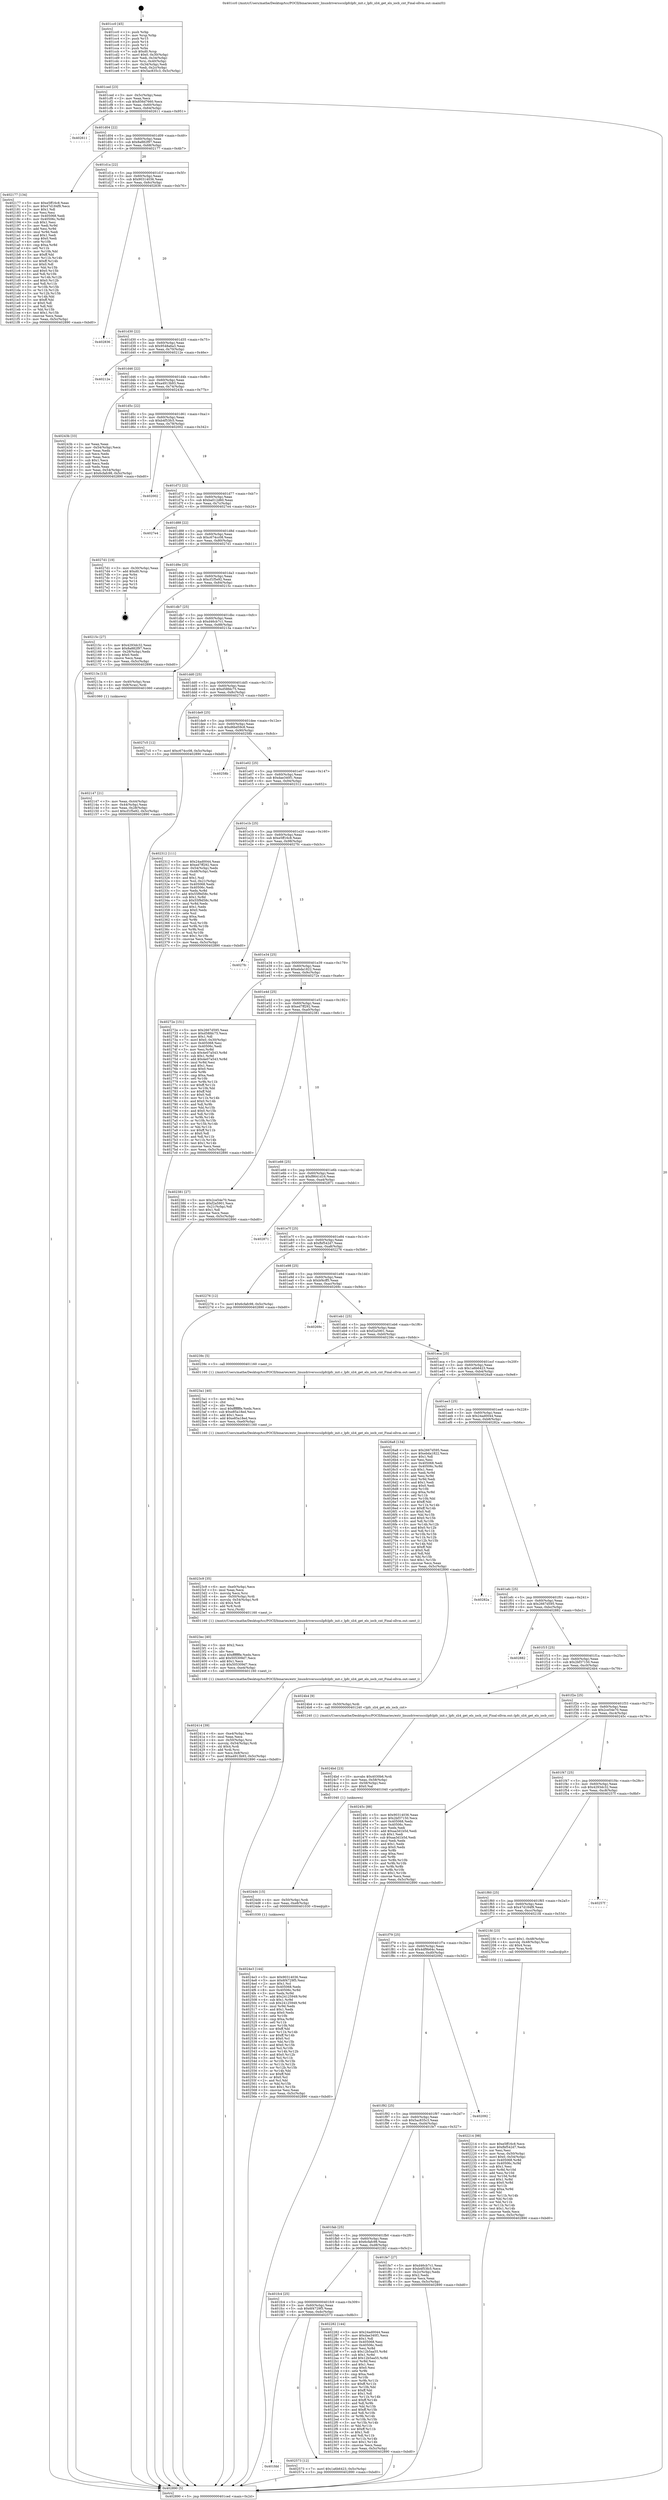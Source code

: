 digraph "0x401cc0" {
  label = "0x401cc0 (/mnt/c/Users/mathe/Desktop/tcc/POCII/binaries/extr_linuxdriversscsilpfclpfc_init.c_lpfc_sli4_get_els_iocb_cnt_Final-ollvm.out::main(0))"
  labelloc = "t"
  node[shape=record]

  Entry [label="",width=0.3,height=0.3,shape=circle,fillcolor=black,style=filled]
  "0x401ced" [label="{
     0x401ced [23]\l
     | [instrs]\l
     &nbsp;&nbsp;0x401ced \<+3\>: mov -0x5c(%rbp),%eax\l
     &nbsp;&nbsp;0x401cf0 \<+2\>: mov %eax,%ecx\l
     &nbsp;&nbsp;0x401cf2 \<+6\>: sub $0x856d7660,%ecx\l
     &nbsp;&nbsp;0x401cf8 \<+3\>: mov %eax,-0x60(%rbp)\l
     &nbsp;&nbsp;0x401cfb \<+3\>: mov %ecx,-0x64(%rbp)\l
     &nbsp;&nbsp;0x401cfe \<+6\>: je 0000000000402611 \<main+0x951\>\l
  }"]
  "0x402611" [label="{
     0x402611\l
  }", style=dashed]
  "0x401d04" [label="{
     0x401d04 [22]\l
     | [instrs]\l
     &nbsp;&nbsp;0x401d04 \<+5\>: jmp 0000000000401d09 \<main+0x49\>\l
     &nbsp;&nbsp;0x401d09 \<+3\>: mov -0x60(%rbp),%eax\l
     &nbsp;&nbsp;0x401d0c \<+5\>: sub $0x8a882f97,%eax\l
     &nbsp;&nbsp;0x401d11 \<+3\>: mov %eax,-0x68(%rbp)\l
     &nbsp;&nbsp;0x401d14 \<+6\>: je 0000000000402177 \<main+0x4b7\>\l
  }"]
  Exit [label="",width=0.3,height=0.3,shape=circle,fillcolor=black,style=filled,peripheries=2]
  "0x402177" [label="{
     0x402177 [134]\l
     | [instrs]\l
     &nbsp;&nbsp;0x402177 \<+5\>: mov $0xe5ff16c8,%eax\l
     &nbsp;&nbsp;0x40217c \<+5\>: mov $0x47d184f9,%ecx\l
     &nbsp;&nbsp;0x402181 \<+2\>: mov $0x1,%dl\l
     &nbsp;&nbsp;0x402183 \<+2\>: xor %esi,%esi\l
     &nbsp;&nbsp;0x402185 \<+7\>: mov 0x405068,%edi\l
     &nbsp;&nbsp;0x40218c \<+8\>: mov 0x40506c,%r8d\l
     &nbsp;&nbsp;0x402194 \<+3\>: sub $0x1,%esi\l
     &nbsp;&nbsp;0x402197 \<+3\>: mov %edi,%r9d\l
     &nbsp;&nbsp;0x40219a \<+3\>: add %esi,%r9d\l
     &nbsp;&nbsp;0x40219d \<+4\>: imul %r9d,%edi\l
     &nbsp;&nbsp;0x4021a1 \<+3\>: and $0x1,%edi\l
     &nbsp;&nbsp;0x4021a4 \<+3\>: cmp $0x0,%edi\l
     &nbsp;&nbsp;0x4021a7 \<+4\>: sete %r10b\l
     &nbsp;&nbsp;0x4021ab \<+4\>: cmp $0xa,%r8d\l
     &nbsp;&nbsp;0x4021af \<+4\>: setl %r11b\l
     &nbsp;&nbsp;0x4021b3 \<+3\>: mov %r10b,%bl\l
     &nbsp;&nbsp;0x4021b6 \<+3\>: xor $0xff,%bl\l
     &nbsp;&nbsp;0x4021b9 \<+3\>: mov %r11b,%r14b\l
     &nbsp;&nbsp;0x4021bc \<+4\>: xor $0xff,%r14b\l
     &nbsp;&nbsp;0x4021c0 \<+3\>: xor $0x0,%dl\l
     &nbsp;&nbsp;0x4021c3 \<+3\>: mov %bl,%r15b\l
     &nbsp;&nbsp;0x4021c6 \<+4\>: and $0x0,%r15b\l
     &nbsp;&nbsp;0x4021ca \<+3\>: and %dl,%r10b\l
     &nbsp;&nbsp;0x4021cd \<+3\>: mov %r14b,%r12b\l
     &nbsp;&nbsp;0x4021d0 \<+4\>: and $0x0,%r12b\l
     &nbsp;&nbsp;0x4021d4 \<+3\>: and %dl,%r11b\l
     &nbsp;&nbsp;0x4021d7 \<+3\>: or %r10b,%r15b\l
     &nbsp;&nbsp;0x4021da \<+3\>: or %r11b,%r12b\l
     &nbsp;&nbsp;0x4021dd \<+3\>: xor %r12b,%r15b\l
     &nbsp;&nbsp;0x4021e0 \<+3\>: or %r14b,%bl\l
     &nbsp;&nbsp;0x4021e3 \<+3\>: xor $0xff,%bl\l
     &nbsp;&nbsp;0x4021e6 \<+3\>: or $0x0,%dl\l
     &nbsp;&nbsp;0x4021e9 \<+2\>: and %dl,%bl\l
     &nbsp;&nbsp;0x4021eb \<+3\>: or %bl,%r15b\l
     &nbsp;&nbsp;0x4021ee \<+4\>: test $0x1,%r15b\l
     &nbsp;&nbsp;0x4021f2 \<+3\>: cmovne %ecx,%eax\l
     &nbsp;&nbsp;0x4021f5 \<+3\>: mov %eax,-0x5c(%rbp)\l
     &nbsp;&nbsp;0x4021f8 \<+5\>: jmp 0000000000402890 \<main+0xbd0\>\l
  }"]
  "0x401d1a" [label="{
     0x401d1a [22]\l
     | [instrs]\l
     &nbsp;&nbsp;0x401d1a \<+5\>: jmp 0000000000401d1f \<main+0x5f\>\l
     &nbsp;&nbsp;0x401d1f \<+3\>: mov -0x60(%rbp),%eax\l
     &nbsp;&nbsp;0x401d22 \<+5\>: sub $0x90314036,%eax\l
     &nbsp;&nbsp;0x401d27 \<+3\>: mov %eax,-0x6c(%rbp)\l
     &nbsp;&nbsp;0x401d2a \<+6\>: je 0000000000402836 \<main+0xb76\>\l
  }"]
  "0x401fdd" [label="{
     0x401fdd\l
  }", style=dashed]
  "0x402836" [label="{
     0x402836\l
  }", style=dashed]
  "0x401d30" [label="{
     0x401d30 [22]\l
     | [instrs]\l
     &nbsp;&nbsp;0x401d30 \<+5\>: jmp 0000000000401d35 \<main+0x75\>\l
     &nbsp;&nbsp;0x401d35 \<+3\>: mov -0x60(%rbp),%eax\l
     &nbsp;&nbsp;0x401d38 \<+5\>: sub $0x9548a6a3,%eax\l
     &nbsp;&nbsp;0x401d3d \<+3\>: mov %eax,-0x70(%rbp)\l
     &nbsp;&nbsp;0x401d40 \<+6\>: je 000000000040212e \<main+0x46e\>\l
  }"]
  "0x402573" [label="{
     0x402573 [12]\l
     | [instrs]\l
     &nbsp;&nbsp;0x402573 \<+7\>: movl $0x1a6b6423,-0x5c(%rbp)\l
     &nbsp;&nbsp;0x40257a \<+5\>: jmp 0000000000402890 \<main+0xbd0\>\l
  }"]
  "0x40212e" [label="{
     0x40212e\l
  }", style=dashed]
  "0x401d46" [label="{
     0x401d46 [22]\l
     | [instrs]\l
     &nbsp;&nbsp;0x401d46 \<+5\>: jmp 0000000000401d4b \<main+0x8b\>\l
     &nbsp;&nbsp;0x401d4b \<+3\>: mov -0x60(%rbp),%eax\l
     &nbsp;&nbsp;0x401d4e \<+5\>: sub $0xa4913b93,%eax\l
     &nbsp;&nbsp;0x401d53 \<+3\>: mov %eax,-0x74(%rbp)\l
     &nbsp;&nbsp;0x401d56 \<+6\>: je 000000000040243b \<main+0x77b\>\l
  }"]
  "0x4024e3" [label="{
     0x4024e3 [144]\l
     | [instrs]\l
     &nbsp;&nbsp;0x4024e3 \<+5\>: mov $0x90314036,%eax\l
     &nbsp;&nbsp;0x4024e8 \<+5\>: mov $0x6f4729f5,%esi\l
     &nbsp;&nbsp;0x4024ed \<+2\>: mov $0x1,%cl\l
     &nbsp;&nbsp;0x4024ef \<+7\>: mov 0x405068,%edx\l
     &nbsp;&nbsp;0x4024f6 \<+8\>: mov 0x40506c,%r8d\l
     &nbsp;&nbsp;0x4024fe \<+3\>: mov %edx,%r9d\l
     &nbsp;&nbsp;0x402501 \<+7\>: add $0x24125949,%r9d\l
     &nbsp;&nbsp;0x402508 \<+4\>: sub $0x1,%r9d\l
     &nbsp;&nbsp;0x40250c \<+7\>: sub $0x24125949,%r9d\l
     &nbsp;&nbsp;0x402513 \<+4\>: imul %r9d,%edx\l
     &nbsp;&nbsp;0x402517 \<+3\>: and $0x1,%edx\l
     &nbsp;&nbsp;0x40251a \<+3\>: cmp $0x0,%edx\l
     &nbsp;&nbsp;0x40251d \<+4\>: sete %r10b\l
     &nbsp;&nbsp;0x402521 \<+4\>: cmp $0xa,%r8d\l
     &nbsp;&nbsp;0x402525 \<+4\>: setl %r11b\l
     &nbsp;&nbsp;0x402529 \<+3\>: mov %r10b,%bl\l
     &nbsp;&nbsp;0x40252c \<+3\>: xor $0xff,%bl\l
     &nbsp;&nbsp;0x40252f \<+3\>: mov %r11b,%r14b\l
     &nbsp;&nbsp;0x402532 \<+4\>: xor $0xff,%r14b\l
     &nbsp;&nbsp;0x402536 \<+3\>: xor $0x0,%cl\l
     &nbsp;&nbsp;0x402539 \<+3\>: mov %bl,%r15b\l
     &nbsp;&nbsp;0x40253c \<+4\>: and $0x0,%r15b\l
     &nbsp;&nbsp;0x402540 \<+3\>: and %cl,%r10b\l
     &nbsp;&nbsp;0x402543 \<+3\>: mov %r14b,%r12b\l
     &nbsp;&nbsp;0x402546 \<+4\>: and $0x0,%r12b\l
     &nbsp;&nbsp;0x40254a \<+3\>: and %cl,%r11b\l
     &nbsp;&nbsp;0x40254d \<+3\>: or %r10b,%r15b\l
     &nbsp;&nbsp;0x402550 \<+3\>: or %r11b,%r12b\l
     &nbsp;&nbsp;0x402553 \<+3\>: xor %r12b,%r15b\l
     &nbsp;&nbsp;0x402556 \<+3\>: or %r14b,%bl\l
     &nbsp;&nbsp;0x402559 \<+3\>: xor $0xff,%bl\l
     &nbsp;&nbsp;0x40255c \<+3\>: or $0x0,%cl\l
     &nbsp;&nbsp;0x40255f \<+2\>: and %cl,%bl\l
     &nbsp;&nbsp;0x402561 \<+3\>: or %bl,%r15b\l
     &nbsp;&nbsp;0x402564 \<+4\>: test $0x1,%r15b\l
     &nbsp;&nbsp;0x402568 \<+3\>: cmovne %esi,%eax\l
     &nbsp;&nbsp;0x40256b \<+3\>: mov %eax,-0x5c(%rbp)\l
     &nbsp;&nbsp;0x40256e \<+5\>: jmp 0000000000402890 \<main+0xbd0\>\l
  }"]
  "0x40243b" [label="{
     0x40243b [33]\l
     | [instrs]\l
     &nbsp;&nbsp;0x40243b \<+2\>: xor %eax,%eax\l
     &nbsp;&nbsp;0x40243d \<+3\>: mov -0x54(%rbp),%ecx\l
     &nbsp;&nbsp;0x402440 \<+2\>: mov %eax,%edx\l
     &nbsp;&nbsp;0x402442 \<+2\>: sub %ecx,%edx\l
     &nbsp;&nbsp;0x402444 \<+2\>: mov %eax,%ecx\l
     &nbsp;&nbsp;0x402446 \<+3\>: sub $0x1,%ecx\l
     &nbsp;&nbsp;0x402449 \<+2\>: add %ecx,%edx\l
     &nbsp;&nbsp;0x40244b \<+2\>: sub %edx,%eax\l
     &nbsp;&nbsp;0x40244d \<+3\>: mov %eax,-0x54(%rbp)\l
     &nbsp;&nbsp;0x402450 \<+7\>: movl $0x6cfafc98,-0x5c(%rbp)\l
     &nbsp;&nbsp;0x402457 \<+5\>: jmp 0000000000402890 \<main+0xbd0\>\l
  }"]
  "0x401d5c" [label="{
     0x401d5c [22]\l
     | [instrs]\l
     &nbsp;&nbsp;0x401d5c \<+5\>: jmp 0000000000401d61 \<main+0xa1\>\l
     &nbsp;&nbsp;0x401d61 \<+3\>: mov -0x60(%rbp),%eax\l
     &nbsp;&nbsp;0x401d64 \<+5\>: sub $0xb4f53fc5,%eax\l
     &nbsp;&nbsp;0x401d69 \<+3\>: mov %eax,-0x78(%rbp)\l
     &nbsp;&nbsp;0x401d6c \<+6\>: je 0000000000402002 \<main+0x342\>\l
  }"]
  "0x4024d4" [label="{
     0x4024d4 [15]\l
     | [instrs]\l
     &nbsp;&nbsp;0x4024d4 \<+4\>: mov -0x50(%rbp),%rdi\l
     &nbsp;&nbsp;0x4024d8 \<+6\>: mov %eax,-0xe8(%rbp)\l
     &nbsp;&nbsp;0x4024de \<+5\>: call 0000000000401030 \<free@plt\>\l
     | [calls]\l
     &nbsp;&nbsp;0x401030 \{1\} (unknown)\l
  }"]
  "0x402002" [label="{
     0x402002\l
  }", style=dashed]
  "0x401d72" [label="{
     0x401d72 [22]\l
     | [instrs]\l
     &nbsp;&nbsp;0x401d72 \<+5\>: jmp 0000000000401d77 \<main+0xb7\>\l
     &nbsp;&nbsp;0x401d77 \<+3\>: mov -0x60(%rbp),%eax\l
     &nbsp;&nbsp;0x401d7a \<+5\>: sub $0xba012d60,%eax\l
     &nbsp;&nbsp;0x401d7f \<+3\>: mov %eax,-0x7c(%rbp)\l
     &nbsp;&nbsp;0x401d82 \<+6\>: je 00000000004027e4 \<main+0xb24\>\l
  }"]
  "0x4024bd" [label="{
     0x4024bd [23]\l
     | [instrs]\l
     &nbsp;&nbsp;0x4024bd \<+10\>: movabs $0x4030b6,%rdi\l
     &nbsp;&nbsp;0x4024c7 \<+3\>: mov %eax,-0x58(%rbp)\l
     &nbsp;&nbsp;0x4024ca \<+3\>: mov -0x58(%rbp),%esi\l
     &nbsp;&nbsp;0x4024cd \<+2\>: mov $0x0,%al\l
     &nbsp;&nbsp;0x4024cf \<+5\>: call 0000000000401040 \<printf@plt\>\l
     | [calls]\l
     &nbsp;&nbsp;0x401040 \{1\} (unknown)\l
  }"]
  "0x4027e4" [label="{
     0x4027e4\l
  }", style=dashed]
  "0x401d88" [label="{
     0x401d88 [22]\l
     | [instrs]\l
     &nbsp;&nbsp;0x401d88 \<+5\>: jmp 0000000000401d8d \<main+0xcd\>\l
     &nbsp;&nbsp;0x401d8d \<+3\>: mov -0x60(%rbp),%eax\l
     &nbsp;&nbsp;0x401d90 \<+5\>: sub $0xc674cc08,%eax\l
     &nbsp;&nbsp;0x401d95 \<+3\>: mov %eax,-0x80(%rbp)\l
     &nbsp;&nbsp;0x401d98 \<+6\>: je 00000000004027d1 \<main+0xb11\>\l
  }"]
  "0x402414" [label="{
     0x402414 [39]\l
     | [instrs]\l
     &nbsp;&nbsp;0x402414 \<+6\>: mov -0xe4(%rbp),%ecx\l
     &nbsp;&nbsp;0x40241a \<+3\>: imul %eax,%ecx\l
     &nbsp;&nbsp;0x40241d \<+4\>: mov -0x50(%rbp),%rsi\l
     &nbsp;&nbsp;0x402421 \<+4\>: movslq -0x54(%rbp),%rdi\l
     &nbsp;&nbsp;0x402425 \<+4\>: shl $0x4,%rdi\l
     &nbsp;&nbsp;0x402429 \<+3\>: add %rdi,%rsi\l
     &nbsp;&nbsp;0x40242c \<+3\>: mov %ecx,0x8(%rsi)\l
     &nbsp;&nbsp;0x40242f \<+7\>: movl $0xa4913b93,-0x5c(%rbp)\l
     &nbsp;&nbsp;0x402436 \<+5\>: jmp 0000000000402890 \<main+0xbd0\>\l
  }"]
  "0x4027d1" [label="{
     0x4027d1 [19]\l
     | [instrs]\l
     &nbsp;&nbsp;0x4027d1 \<+3\>: mov -0x30(%rbp),%eax\l
     &nbsp;&nbsp;0x4027d4 \<+7\>: add $0xd0,%rsp\l
     &nbsp;&nbsp;0x4027db \<+1\>: pop %rbx\l
     &nbsp;&nbsp;0x4027dc \<+2\>: pop %r12\l
     &nbsp;&nbsp;0x4027de \<+2\>: pop %r14\l
     &nbsp;&nbsp;0x4027e0 \<+2\>: pop %r15\l
     &nbsp;&nbsp;0x4027e2 \<+1\>: pop %rbp\l
     &nbsp;&nbsp;0x4027e3 \<+1\>: ret\l
  }"]
  "0x401d9e" [label="{
     0x401d9e [25]\l
     | [instrs]\l
     &nbsp;&nbsp;0x401d9e \<+5\>: jmp 0000000000401da3 \<main+0xe3\>\l
     &nbsp;&nbsp;0x401da3 \<+3\>: mov -0x60(%rbp),%eax\l
     &nbsp;&nbsp;0x401da6 \<+5\>: sub $0xcf1f5e92,%eax\l
     &nbsp;&nbsp;0x401dab \<+6\>: mov %eax,-0x84(%rbp)\l
     &nbsp;&nbsp;0x401db1 \<+6\>: je 000000000040215c \<main+0x49c\>\l
  }"]
  "0x4023ec" [label="{
     0x4023ec [40]\l
     | [instrs]\l
     &nbsp;&nbsp;0x4023ec \<+5\>: mov $0x2,%ecx\l
     &nbsp;&nbsp;0x4023f1 \<+1\>: cltd\l
     &nbsp;&nbsp;0x4023f2 \<+2\>: idiv %ecx\l
     &nbsp;&nbsp;0x4023f4 \<+6\>: imul $0xfffffffe,%edx,%ecx\l
     &nbsp;&nbsp;0x4023fa \<+6\>: add $0x505309d7,%ecx\l
     &nbsp;&nbsp;0x402400 \<+3\>: add $0x1,%ecx\l
     &nbsp;&nbsp;0x402403 \<+6\>: sub $0x505309d7,%ecx\l
     &nbsp;&nbsp;0x402409 \<+6\>: mov %ecx,-0xe4(%rbp)\l
     &nbsp;&nbsp;0x40240f \<+5\>: call 0000000000401160 \<next_i\>\l
     | [calls]\l
     &nbsp;&nbsp;0x401160 \{1\} (/mnt/c/Users/mathe/Desktop/tcc/POCII/binaries/extr_linuxdriversscsilpfclpfc_init.c_lpfc_sli4_get_els_iocb_cnt_Final-ollvm.out::next_i)\l
  }"]
  "0x40215c" [label="{
     0x40215c [27]\l
     | [instrs]\l
     &nbsp;&nbsp;0x40215c \<+5\>: mov $0x4293dc32,%eax\l
     &nbsp;&nbsp;0x402161 \<+5\>: mov $0x8a882f97,%ecx\l
     &nbsp;&nbsp;0x402166 \<+3\>: mov -0x28(%rbp),%edx\l
     &nbsp;&nbsp;0x402169 \<+3\>: cmp $0x0,%edx\l
     &nbsp;&nbsp;0x40216c \<+3\>: cmove %ecx,%eax\l
     &nbsp;&nbsp;0x40216f \<+3\>: mov %eax,-0x5c(%rbp)\l
     &nbsp;&nbsp;0x402172 \<+5\>: jmp 0000000000402890 \<main+0xbd0\>\l
  }"]
  "0x401db7" [label="{
     0x401db7 [25]\l
     | [instrs]\l
     &nbsp;&nbsp;0x401db7 \<+5\>: jmp 0000000000401dbc \<main+0xfc\>\l
     &nbsp;&nbsp;0x401dbc \<+3\>: mov -0x60(%rbp),%eax\l
     &nbsp;&nbsp;0x401dbf \<+5\>: sub $0xd46cb7c1,%eax\l
     &nbsp;&nbsp;0x401dc4 \<+6\>: mov %eax,-0x88(%rbp)\l
     &nbsp;&nbsp;0x401dca \<+6\>: je 000000000040213a \<main+0x47a\>\l
  }"]
  "0x4023c9" [label="{
     0x4023c9 [35]\l
     | [instrs]\l
     &nbsp;&nbsp;0x4023c9 \<+6\>: mov -0xe0(%rbp),%ecx\l
     &nbsp;&nbsp;0x4023cf \<+3\>: imul %eax,%ecx\l
     &nbsp;&nbsp;0x4023d2 \<+3\>: movslq %ecx,%rsi\l
     &nbsp;&nbsp;0x4023d5 \<+4\>: mov -0x50(%rbp),%rdi\l
     &nbsp;&nbsp;0x4023d9 \<+4\>: movslq -0x54(%rbp),%r8\l
     &nbsp;&nbsp;0x4023dd \<+4\>: shl $0x4,%r8\l
     &nbsp;&nbsp;0x4023e1 \<+3\>: add %r8,%rdi\l
     &nbsp;&nbsp;0x4023e4 \<+3\>: mov %rsi,(%rdi)\l
     &nbsp;&nbsp;0x4023e7 \<+5\>: call 0000000000401160 \<next_i\>\l
     | [calls]\l
     &nbsp;&nbsp;0x401160 \{1\} (/mnt/c/Users/mathe/Desktop/tcc/POCII/binaries/extr_linuxdriversscsilpfclpfc_init.c_lpfc_sli4_get_els_iocb_cnt_Final-ollvm.out::next_i)\l
  }"]
  "0x40213a" [label="{
     0x40213a [13]\l
     | [instrs]\l
     &nbsp;&nbsp;0x40213a \<+4\>: mov -0x40(%rbp),%rax\l
     &nbsp;&nbsp;0x40213e \<+4\>: mov 0x8(%rax),%rdi\l
     &nbsp;&nbsp;0x402142 \<+5\>: call 0000000000401060 \<atoi@plt\>\l
     | [calls]\l
     &nbsp;&nbsp;0x401060 \{1\} (unknown)\l
  }"]
  "0x401dd0" [label="{
     0x401dd0 [25]\l
     | [instrs]\l
     &nbsp;&nbsp;0x401dd0 \<+5\>: jmp 0000000000401dd5 \<main+0x115\>\l
     &nbsp;&nbsp;0x401dd5 \<+3\>: mov -0x60(%rbp),%eax\l
     &nbsp;&nbsp;0x401dd8 \<+5\>: sub $0xd58fdc75,%eax\l
     &nbsp;&nbsp;0x401ddd \<+6\>: mov %eax,-0x8c(%rbp)\l
     &nbsp;&nbsp;0x401de3 \<+6\>: je 00000000004027c5 \<main+0xb05\>\l
  }"]
  "0x4023a1" [label="{
     0x4023a1 [40]\l
     | [instrs]\l
     &nbsp;&nbsp;0x4023a1 \<+5\>: mov $0x2,%ecx\l
     &nbsp;&nbsp;0x4023a6 \<+1\>: cltd\l
     &nbsp;&nbsp;0x4023a7 \<+2\>: idiv %ecx\l
     &nbsp;&nbsp;0x4023a9 \<+6\>: imul $0xfffffffe,%edx,%ecx\l
     &nbsp;&nbsp;0x4023af \<+6\>: sub $0xe85a18ed,%ecx\l
     &nbsp;&nbsp;0x4023b5 \<+3\>: add $0x1,%ecx\l
     &nbsp;&nbsp;0x4023b8 \<+6\>: add $0xe85a18ed,%ecx\l
     &nbsp;&nbsp;0x4023be \<+6\>: mov %ecx,-0xe0(%rbp)\l
     &nbsp;&nbsp;0x4023c4 \<+5\>: call 0000000000401160 \<next_i\>\l
     | [calls]\l
     &nbsp;&nbsp;0x401160 \{1\} (/mnt/c/Users/mathe/Desktop/tcc/POCII/binaries/extr_linuxdriversscsilpfclpfc_init.c_lpfc_sli4_get_els_iocb_cnt_Final-ollvm.out::next_i)\l
  }"]
  "0x4027c5" [label="{
     0x4027c5 [12]\l
     | [instrs]\l
     &nbsp;&nbsp;0x4027c5 \<+7\>: movl $0xc674cc08,-0x5c(%rbp)\l
     &nbsp;&nbsp;0x4027cc \<+5\>: jmp 0000000000402890 \<main+0xbd0\>\l
  }"]
  "0x401de9" [label="{
     0x401de9 [25]\l
     | [instrs]\l
     &nbsp;&nbsp;0x401de9 \<+5\>: jmp 0000000000401dee \<main+0x12e\>\l
     &nbsp;&nbsp;0x401dee \<+3\>: mov -0x60(%rbp),%eax\l
     &nbsp;&nbsp;0x401df1 \<+5\>: sub $0xd6bd59c8,%eax\l
     &nbsp;&nbsp;0x401df6 \<+6\>: mov %eax,-0x90(%rbp)\l
     &nbsp;&nbsp;0x401dfc \<+6\>: je 000000000040258b \<main+0x8cb\>\l
  }"]
  "0x401fc4" [label="{
     0x401fc4 [25]\l
     | [instrs]\l
     &nbsp;&nbsp;0x401fc4 \<+5\>: jmp 0000000000401fc9 \<main+0x309\>\l
     &nbsp;&nbsp;0x401fc9 \<+3\>: mov -0x60(%rbp),%eax\l
     &nbsp;&nbsp;0x401fcc \<+5\>: sub $0x6f4729f5,%eax\l
     &nbsp;&nbsp;0x401fd1 \<+6\>: mov %eax,-0xdc(%rbp)\l
     &nbsp;&nbsp;0x401fd7 \<+6\>: je 0000000000402573 \<main+0x8b3\>\l
  }"]
  "0x40258b" [label="{
     0x40258b\l
  }", style=dashed]
  "0x401e02" [label="{
     0x401e02 [25]\l
     | [instrs]\l
     &nbsp;&nbsp;0x401e02 \<+5\>: jmp 0000000000401e07 \<main+0x147\>\l
     &nbsp;&nbsp;0x401e07 \<+3\>: mov -0x60(%rbp),%eax\l
     &nbsp;&nbsp;0x401e0a \<+5\>: sub $0xdae340f1,%eax\l
     &nbsp;&nbsp;0x401e0f \<+6\>: mov %eax,-0x94(%rbp)\l
     &nbsp;&nbsp;0x401e15 \<+6\>: je 0000000000402312 \<main+0x652\>\l
  }"]
  "0x402282" [label="{
     0x402282 [144]\l
     | [instrs]\l
     &nbsp;&nbsp;0x402282 \<+5\>: mov $0x24ad0044,%eax\l
     &nbsp;&nbsp;0x402287 \<+5\>: mov $0xdae340f1,%ecx\l
     &nbsp;&nbsp;0x40228c \<+2\>: mov $0x1,%dl\l
     &nbsp;&nbsp;0x40228e \<+7\>: mov 0x405068,%esi\l
     &nbsp;&nbsp;0x402295 \<+7\>: mov 0x40506c,%edi\l
     &nbsp;&nbsp;0x40229c \<+3\>: mov %esi,%r8d\l
     &nbsp;&nbsp;0x40229f \<+7\>: sub $0x12b5aa55,%r8d\l
     &nbsp;&nbsp;0x4022a6 \<+4\>: sub $0x1,%r8d\l
     &nbsp;&nbsp;0x4022aa \<+7\>: add $0x12b5aa55,%r8d\l
     &nbsp;&nbsp;0x4022b1 \<+4\>: imul %r8d,%esi\l
     &nbsp;&nbsp;0x4022b5 \<+3\>: and $0x1,%esi\l
     &nbsp;&nbsp;0x4022b8 \<+3\>: cmp $0x0,%esi\l
     &nbsp;&nbsp;0x4022bb \<+4\>: sete %r9b\l
     &nbsp;&nbsp;0x4022bf \<+3\>: cmp $0xa,%edi\l
     &nbsp;&nbsp;0x4022c2 \<+4\>: setl %r10b\l
     &nbsp;&nbsp;0x4022c6 \<+3\>: mov %r9b,%r11b\l
     &nbsp;&nbsp;0x4022c9 \<+4\>: xor $0xff,%r11b\l
     &nbsp;&nbsp;0x4022cd \<+3\>: mov %r10b,%bl\l
     &nbsp;&nbsp;0x4022d0 \<+3\>: xor $0xff,%bl\l
     &nbsp;&nbsp;0x4022d3 \<+3\>: xor $0x1,%dl\l
     &nbsp;&nbsp;0x4022d6 \<+3\>: mov %r11b,%r14b\l
     &nbsp;&nbsp;0x4022d9 \<+4\>: and $0xff,%r14b\l
     &nbsp;&nbsp;0x4022dd \<+3\>: and %dl,%r9b\l
     &nbsp;&nbsp;0x4022e0 \<+3\>: mov %bl,%r15b\l
     &nbsp;&nbsp;0x4022e3 \<+4\>: and $0xff,%r15b\l
     &nbsp;&nbsp;0x4022e7 \<+3\>: and %dl,%r10b\l
     &nbsp;&nbsp;0x4022ea \<+3\>: or %r9b,%r14b\l
     &nbsp;&nbsp;0x4022ed \<+3\>: or %r10b,%r15b\l
     &nbsp;&nbsp;0x4022f0 \<+3\>: xor %r15b,%r14b\l
     &nbsp;&nbsp;0x4022f3 \<+3\>: or %bl,%r11b\l
     &nbsp;&nbsp;0x4022f6 \<+4\>: xor $0xff,%r11b\l
     &nbsp;&nbsp;0x4022fa \<+3\>: or $0x1,%dl\l
     &nbsp;&nbsp;0x4022fd \<+3\>: and %dl,%r11b\l
     &nbsp;&nbsp;0x402300 \<+3\>: or %r11b,%r14b\l
     &nbsp;&nbsp;0x402303 \<+4\>: test $0x1,%r14b\l
     &nbsp;&nbsp;0x402307 \<+3\>: cmovne %ecx,%eax\l
     &nbsp;&nbsp;0x40230a \<+3\>: mov %eax,-0x5c(%rbp)\l
     &nbsp;&nbsp;0x40230d \<+5\>: jmp 0000000000402890 \<main+0xbd0\>\l
  }"]
  "0x402312" [label="{
     0x402312 [111]\l
     | [instrs]\l
     &nbsp;&nbsp;0x402312 \<+5\>: mov $0x24ad0044,%eax\l
     &nbsp;&nbsp;0x402317 \<+5\>: mov $0xed7ff292,%ecx\l
     &nbsp;&nbsp;0x40231c \<+3\>: mov -0x54(%rbp),%edx\l
     &nbsp;&nbsp;0x40231f \<+3\>: cmp -0x48(%rbp),%edx\l
     &nbsp;&nbsp;0x402322 \<+4\>: setl %sil\l
     &nbsp;&nbsp;0x402326 \<+4\>: and $0x1,%sil\l
     &nbsp;&nbsp;0x40232a \<+4\>: mov %sil,-0x21(%rbp)\l
     &nbsp;&nbsp;0x40232e \<+7\>: mov 0x405068,%edx\l
     &nbsp;&nbsp;0x402335 \<+7\>: mov 0x40506c,%edi\l
     &nbsp;&nbsp;0x40233c \<+3\>: mov %edx,%r8d\l
     &nbsp;&nbsp;0x40233f \<+7\>: add $0x55f9d58c,%r8d\l
     &nbsp;&nbsp;0x402346 \<+4\>: sub $0x1,%r8d\l
     &nbsp;&nbsp;0x40234a \<+7\>: sub $0x55f9d58c,%r8d\l
     &nbsp;&nbsp;0x402351 \<+4\>: imul %r8d,%edx\l
     &nbsp;&nbsp;0x402355 \<+3\>: and $0x1,%edx\l
     &nbsp;&nbsp;0x402358 \<+3\>: cmp $0x0,%edx\l
     &nbsp;&nbsp;0x40235b \<+4\>: sete %sil\l
     &nbsp;&nbsp;0x40235f \<+3\>: cmp $0xa,%edi\l
     &nbsp;&nbsp;0x402362 \<+4\>: setl %r9b\l
     &nbsp;&nbsp;0x402366 \<+3\>: mov %sil,%r10b\l
     &nbsp;&nbsp;0x402369 \<+3\>: and %r9b,%r10b\l
     &nbsp;&nbsp;0x40236c \<+3\>: xor %r9b,%sil\l
     &nbsp;&nbsp;0x40236f \<+3\>: or %sil,%r10b\l
     &nbsp;&nbsp;0x402372 \<+4\>: test $0x1,%r10b\l
     &nbsp;&nbsp;0x402376 \<+3\>: cmovne %ecx,%eax\l
     &nbsp;&nbsp;0x402379 \<+3\>: mov %eax,-0x5c(%rbp)\l
     &nbsp;&nbsp;0x40237c \<+5\>: jmp 0000000000402890 \<main+0xbd0\>\l
  }"]
  "0x401e1b" [label="{
     0x401e1b [25]\l
     | [instrs]\l
     &nbsp;&nbsp;0x401e1b \<+5\>: jmp 0000000000401e20 \<main+0x160\>\l
     &nbsp;&nbsp;0x401e20 \<+3\>: mov -0x60(%rbp),%eax\l
     &nbsp;&nbsp;0x401e23 \<+5\>: sub $0xe5ff16c8,%eax\l
     &nbsp;&nbsp;0x401e28 \<+6\>: mov %eax,-0x98(%rbp)\l
     &nbsp;&nbsp;0x401e2e \<+6\>: je 00000000004027fc \<main+0xb3c\>\l
  }"]
  "0x402214" [label="{
     0x402214 [98]\l
     | [instrs]\l
     &nbsp;&nbsp;0x402214 \<+5\>: mov $0xe5ff16c8,%ecx\l
     &nbsp;&nbsp;0x402219 \<+5\>: mov $0xfbf542d7,%edx\l
     &nbsp;&nbsp;0x40221e \<+2\>: xor %esi,%esi\l
     &nbsp;&nbsp;0x402220 \<+4\>: mov %rax,-0x50(%rbp)\l
     &nbsp;&nbsp;0x402224 \<+7\>: movl $0x0,-0x54(%rbp)\l
     &nbsp;&nbsp;0x40222b \<+8\>: mov 0x405068,%r8d\l
     &nbsp;&nbsp;0x402233 \<+8\>: mov 0x40506c,%r9d\l
     &nbsp;&nbsp;0x40223b \<+3\>: sub $0x1,%esi\l
     &nbsp;&nbsp;0x40223e \<+3\>: mov %r8d,%r10d\l
     &nbsp;&nbsp;0x402241 \<+3\>: add %esi,%r10d\l
     &nbsp;&nbsp;0x402244 \<+4\>: imul %r10d,%r8d\l
     &nbsp;&nbsp;0x402248 \<+4\>: and $0x1,%r8d\l
     &nbsp;&nbsp;0x40224c \<+4\>: cmp $0x0,%r8d\l
     &nbsp;&nbsp;0x402250 \<+4\>: sete %r11b\l
     &nbsp;&nbsp;0x402254 \<+4\>: cmp $0xa,%r9d\l
     &nbsp;&nbsp;0x402258 \<+3\>: setl %bl\l
     &nbsp;&nbsp;0x40225b \<+3\>: mov %r11b,%r14b\l
     &nbsp;&nbsp;0x40225e \<+3\>: and %bl,%r14b\l
     &nbsp;&nbsp;0x402261 \<+3\>: xor %bl,%r11b\l
     &nbsp;&nbsp;0x402264 \<+3\>: or %r11b,%r14b\l
     &nbsp;&nbsp;0x402267 \<+4\>: test $0x1,%r14b\l
     &nbsp;&nbsp;0x40226b \<+3\>: cmovne %edx,%ecx\l
     &nbsp;&nbsp;0x40226e \<+3\>: mov %ecx,-0x5c(%rbp)\l
     &nbsp;&nbsp;0x402271 \<+5\>: jmp 0000000000402890 \<main+0xbd0\>\l
  }"]
  "0x4027fc" [label="{
     0x4027fc\l
  }", style=dashed]
  "0x401e34" [label="{
     0x401e34 [25]\l
     | [instrs]\l
     &nbsp;&nbsp;0x401e34 \<+5\>: jmp 0000000000401e39 \<main+0x179\>\l
     &nbsp;&nbsp;0x401e39 \<+3\>: mov -0x60(%rbp),%eax\l
     &nbsp;&nbsp;0x401e3c \<+5\>: sub $0xebda1822,%eax\l
     &nbsp;&nbsp;0x401e41 \<+6\>: mov %eax,-0x9c(%rbp)\l
     &nbsp;&nbsp;0x401e47 \<+6\>: je 000000000040272e \<main+0xa6e\>\l
  }"]
  "0x402147" [label="{
     0x402147 [21]\l
     | [instrs]\l
     &nbsp;&nbsp;0x402147 \<+3\>: mov %eax,-0x44(%rbp)\l
     &nbsp;&nbsp;0x40214a \<+3\>: mov -0x44(%rbp),%eax\l
     &nbsp;&nbsp;0x40214d \<+3\>: mov %eax,-0x28(%rbp)\l
     &nbsp;&nbsp;0x402150 \<+7\>: movl $0xcf1f5e92,-0x5c(%rbp)\l
     &nbsp;&nbsp;0x402157 \<+5\>: jmp 0000000000402890 \<main+0xbd0\>\l
  }"]
  "0x40272e" [label="{
     0x40272e [151]\l
     | [instrs]\l
     &nbsp;&nbsp;0x40272e \<+5\>: mov $0x2667d595,%eax\l
     &nbsp;&nbsp;0x402733 \<+5\>: mov $0xd58fdc75,%ecx\l
     &nbsp;&nbsp;0x402738 \<+2\>: mov $0x1,%dl\l
     &nbsp;&nbsp;0x40273a \<+7\>: movl $0x0,-0x30(%rbp)\l
     &nbsp;&nbsp;0x402741 \<+7\>: mov 0x405068,%esi\l
     &nbsp;&nbsp;0x402748 \<+7\>: mov 0x40506c,%edi\l
     &nbsp;&nbsp;0x40274f \<+3\>: mov %esi,%r8d\l
     &nbsp;&nbsp;0x402752 \<+7\>: sub $0x4e07a543,%r8d\l
     &nbsp;&nbsp;0x402759 \<+4\>: sub $0x1,%r8d\l
     &nbsp;&nbsp;0x40275d \<+7\>: add $0x4e07a543,%r8d\l
     &nbsp;&nbsp;0x402764 \<+4\>: imul %r8d,%esi\l
     &nbsp;&nbsp;0x402768 \<+3\>: and $0x1,%esi\l
     &nbsp;&nbsp;0x40276b \<+3\>: cmp $0x0,%esi\l
     &nbsp;&nbsp;0x40276e \<+4\>: sete %r9b\l
     &nbsp;&nbsp;0x402772 \<+3\>: cmp $0xa,%edi\l
     &nbsp;&nbsp;0x402775 \<+4\>: setl %r10b\l
     &nbsp;&nbsp;0x402779 \<+3\>: mov %r9b,%r11b\l
     &nbsp;&nbsp;0x40277c \<+4\>: xor $0xff,%r11b\l
     &nbsp;&nbsp;0x402780 \<+3\>: mov %r10b,%bl\l
     &nbsp;&nbsp;0x402783 \<+3\>: xor $0xff,%bl\l
     &nbsp;&nbsp;0x402786 \<+3\>: xor $0x0,%dl\l
     &nbsp;&nbsp;0x402789 \<+3\>: mov %r11b,%r14b\l
     &nbsp;&nbsp;0x40278c \<+4\>: and $0x0,%r14b\l
     &nbsp;&nbsp;0x402790 \<+3\>: and %dl,%r9b\l
     &nbsp;&nbsp;0x402793 \<+3\>: mov %bl,%r15b\l
     &nbsp;&nbsp;0x402796 \<+4\>: and $0x0,%r15b\l
     &nbsp;&nbsp;0x40279a \<+3\>: and %dl,%r10b\l
     &nbsp;&nbsp;0x40279d \<+3\>: or %r9b,%r14b\l
     &nbsp;&nbsp;0x4027a0 \<+3\>: or %r10b,%r15b\l
     &nbsp;&nbsp;0x4027a3 \<+3\>: xor %r15b,%r14b\l
     &nbsp;&nbsp;0x4027a6 \<+3\>: or %bl,%r11b\l
     &nbsp;&nbsp;0x4027a9 \<+4\>: xor $0xff,%r11b\l
     &nbsp;&nbsp;0x4027ad \<+3\>: or $0x0,%dl\l
     &nbsp;&nbsp;0x4027b0 \<+3\>: and %dl,%r11b\l
     &nbsp;&nbsp;0x4027b3 \<+3\>: or %r11b,%r14b\l
     &nbsp;&nbsp;0x4027b6 \<+4\>: test $0x1,%r14b\l
     &nbsp;&nbsp;0x4027ba \<+3\>: cmovne %ecx,%eax\l
     &nbsp;&nbsp;0x4027bd \<+3\>: mov %eax,-0x5c(%rbp)\l
     &nbsp;&nbsp;0x4027c0 \<+5\>: jmp 0000000000402890 \<main+0xbd0\>\l
  }"]
  "0x401e4d" [label="{
     0x401e4d [25]\l
     | [instrs]\l
     &nbsp;&nbsp;0x401e4d \<+5\>: jmp 0000000000401e52 \<main+0x192\>\l
     &nbsp;&nbsp;0x401e52 \<+3\>: mov -0x60(%rbp),%eax\l
     &nbsp;&nbsp;0x401e55 \<+5\>: sub $0xed7ff292,%eax\l
     &nbsp;&nbsp;0x401e5a \<+6\>: mov %eax,-0xa0(%rbp)\l
     &nbsp;&nbsp;0x401e60 \<+6\>: je 0000000000402381 \<main+0x6c1\>\l
  }"]
  "0x401cc0" [label="{
     0x401cc0 [45]\l
     | [instrs]\l
     &nbsp;&nbsp;0x401cc0 \<+1\>: push %rbp\l
     &nbsp;&nbsp;0x401cc1 \<+3\>: mov %rsp,%rbp\l
     &nbsp;&nbsp;0x401cc4 \<+2\>: push %r15\l
     &nbsp;&nbsp;0x401cc6 \<+2\>: push %r14\l
     &nbsp;&nbsp;0x401cc8 \<+2\>: push %r12\l
     &nbsp;&nbsp;0x401cca \<+1\>: push %rbx\l
     &nbsp;&nbsp;0x401ccb \<+7\>: sub $0xd0,%rsp\l
     &nbsp;&nbsp;0x401cd2 \<+7\>: movl $0x0,-0x30(%rbp)\l
     &nbsp;&nbsp;0x401cd9 \<+3\>: mov %edi,-0x34(%rbp)\l
     &nbsp;&nbsp;0x401cdc \<+4\>: mov %rsi,-0x40(%rbp)\l
     &nbsp;&nbsp;0x401ce0 \<+3\>: mov -0x34(%rbp),%edi\l
     &nbsp;&nbsp;0x401ce3 \<+3\>: mov %edi,-0x2c(%rbp)\l
     &nbsp;&nbsp;0x401ce6 \<+7\>: movl $0x5ac835c3,-0x5c(%rbp)\l
  }"]
  "0x402381" [label="{
     0x402381 [27]\l
     | [instrs]\l
     &nbsp;&nbsp;0x402381 \<+5\>: mov $0x2ce54e70,%eax\l
     &nbsp;&nbsp;0x402386 \<+5\>: mov $0xf2a5901,%ecx\l
     &nbsp;&nbsp;0x40238b \<+3\>: mov -0x21(%rbp),%dl\l
     &nbsp;&nbsp;0x40238e \<+3\>: test $0x1,%dl\l
     &nbsp;&nbsp;0x402391 \<+3\>: cmovne %ecx,%eax\l
     &nbsp;&nbsp;0x402394 \<+3\>: mov %eax,-0x5c(%rbp)\l
     &nbsp;&nbsp;0x402397 \<+5\>: jmp 0000000000402890 \<main+0xbd0\>\l
  }"]
  "0x401e66" [label="{
     0x401e66 [25]\l
     | [instrs]\l
     &nbsp;&nbsp;0x401e66 \<+5\>: jmp 0000000000401e6b \<main+0x1ab\>\l
     &nbsp;&nbsp;0x401e6b \<+3\>: mov -0x60(%rbp),%eax\l
     &nbsp;&nbsp;0x401e6e \<+5\>: sub $0xf8641d16,%eax\l
     &nbsp;&nbsp;0x401e73 \<+6\>: mov %eax,-0xa4(%rbp)\l
     &nbsp;&nbsp;0x401e79 \<+6\>: je 0000000000402871 \<main+0xbb1\>\l
  }"]
  "0x402890" [label="{
     0x402890 [5]\l
     | [instrs]\l
     &nbsp;&nbsp;0x402890 \<+5\>: jmp 0000000000401ced \<main+0x2d\>\l
  }"]
  "0x402871" [label="{
     0x402871\l
  }", style=dashed]
  "0x401e7f" [label="{
     0x401e7f [25]\l
     | [instrs]\l
     &nbsp;&nbsp;0x401e7f \<+5\>: jmp 0000000000401e84 \<main+0x1c4\>\l
     &nbsp;&nbsp;0x401e84 \<+3\>: mov -0x60(%rbp),%eax\l
     &nbsp;&nbsp;0x401e87 \<+5\>: sub $0xfbf542d7,%eax\l
     &nbsp;&nbsp;0x401e8c \<+6\>: mov %eax,-0xa8(%rbp)\l
     &nbsp;&nbsp;0x401e92 \<+6\>: je 0000000000402276 \<main+0x5b6\>\l
  }"]
  "0x401fab" [label="{
     0x401fab [25]\l
     | [instrs]\l
     &nbsp;&nbsp;0x401fab \<+5\>: jmp 0000000000401fb0 \<main+0x2f0\>\l
     &nbsp;&nbsp;0x401fb0 \<+3\>: mov -0x60(%rbp),%eax\l
     &nbsp;&nbsp;0x401fb3 \<+5\>: sub $0x6cfafc98,%eax\l
     &nbsp;&nbsp;0x401fb8 \<+6\>: mov %eax,-0xd8(%rbp)\l
     &nbsp;&nbsp;0x401fbe \<+6\>: je 0000000000402282 \<main+0x5c2\>\l
  }"]
  "0x402276" [label="{
     0x402276 [12]\l
     | [instrs]\l
     &nbsp;&nbsp;0x402276 \<+7\>: movl $0x6cfafc98,-0x5c(%rbp)\l
     &nbsp;&nbsp;0x40227d \<+5\>: jmp 0000000000402890 \<main+0xbd0\>\l
  }"]
  "0x401e98" [label="{
     0x401e98 [25]\l
     | [instrs]\l
     &nbsp;&nbsp;0x401e98 \<+5\>: jmp 0000000000401e9d \<main+0x1dd\>\l
     &nbsp;&nbsp;0x401e9d \<+3\>: mov -0x60(%rbp),%eax\l
     &nbsp;&nbsp;0x401ea0 \<+5\>: sub $0xbf4cff5,%eax\l
     &nbsp;&nbsp;0x401ea5 \<+6\>: mov %eax,-0xac(%rbp)\l
     &nbsp;&nbsp;0x401eab \<+6\>: je 000000000040269c \<main+0x9dc\>\l
  }"]
  "0x401fe7" [label="{
     0x401fe7 [27]\l
     | [instrs]\l
     &nbsp;&nbsp;0x401fe7 \<+5\>: mov $0xd46cb7c1,%eax\l
     &nbsp;&nbsp;0x401fec \<+5\>: mov $0xb4f53fc5,%ecx\l
     &nbsp;&nbsp;0x401ff1 \<+3\>: mov -0x2c(%rbp),%edx\l
     &nbsp;&nbsp;0x401ff4 \<+3\>: cmp $0x2,%edx\l
     &nbsp;&nbsp;0x401ff7 \<+3\>: cmovne %ecx,%eax\l
     &nbsp;&nbsp;0x401ffa \<+3\>: mov %eax,-0x5c(%rbp)\l
     &nbsp;&nbsp;0x401ffd \<+5\>: jmp 0000000000402890 \<main+0xbd0\>\l
  }"]
  "0x40269c" [label="{
     0x40269c\l
  }", style=dashed]
  "0x401eb1" [label="{
     0x401eb1 [25]\l
     | [instrs]\l
     &nbsp;&nbsp;0x401eb1 \<+5\>: jmp 0000000000401eb6 \<main+0x1f6\>\l
     &nbsp;&nbsp;0x401eb6 \<+3\>: mov -0x60(%rbp),%eax\l
     &nbsp;&nbsp;0x401eb9 \<+5\>: sub $0xf2a5901,%eax\l
     &nbsp;&nbsp;0x401ebe \<+6\>: mov %eax,-0xb0(%rbp)\l
     &nbsp;&nbsp;0x401ec4 \<+6\>: je 000000000040239c \<main+0x6dc\>\l
  }"]
  "0x401f92" [label="{
     0x401f92 [25]\l
     | [instrs]\l
     &nbsp;&nbsp;0x401f92 \<+5\>: jmp 0000000000401f97 \<main+0x2d7\>\l
     &nbsp;&nbsp;0x401f97 \<+3\>: mov -0x60(%rbp),%eax\l
     &nbsp;&nbsp;0x401f9a \<+5\>: sub $0x5ac835c3,%eax\l
     &nbsp;&nbsp;0x401f9f \<+6\>: mov %eax,-0xd4(%rbp)\l
     &nbsp;&nbsp;0x401fa5 \<+6\>: je 0000000000401fe7 \<main+0x327\>\l
  }"]
  "0x40239c" [label="{
     0x40239c [5]\l
     | [instrs]\l
     &nbsp;&nbsp;0x40239c \<+5\>: call 0000000000401160 \<next_i\>\l
     | [calls]\l
     &nbsp;&nbsp;0x401160 \{1\} (/mnt/c/Users/mathe/Desktop/tcc/POCII/binaries/extr_linuxdriversscsilpfclpfc_init.c_lpfc_sli4_get_els_iocb_cnt_Final-ollvm.out::next_i)\l
  }"]
  "0x401eca" [label="{
     0x401eca [25]\l
     | [instrs]\l
     &nbsp;&nbsp;0x401eca \<+5\>: jmp 0000000000401ecf \<main+0x20f\>\l
     &nbsp;&nbsp;0x401ecf \<+3\>: mov -0x60(%rbp),%eax\l
     &nbsp;&nbsp;0x401ed2 \<+5\>: sub $0x1a6b6423,%eax\l
     &nbsp;&nbsp;0x401ed7 \<+6\>: mov %eax,-0xb4(%rbp)\l
     &nbsp;&nbsp;0x401edd \<+6\>: je 00000000004026a8 \<main+0x9e8\>\l
  }"]
  "0x402092" [label="{
     0x402092\l
  }", style=dashed]
  "0x4026a8" [label="{
     0x4026a8 [134]\l
     | [instrs]\l
     &nbsp;&nbsp;0x4026a8 \<+5\>: mov $0x2667d595,%eax\l
     &nbsp;&nbsp;0x4026ad \<+5\>: mov $0xebda1822,%ecx\l
     &nbsp;&nbsp;0x4026b2 \<+2\>: mov $0x1,%dl\l
     &nbsp;&nbsp;0x4026b4 \<+2\>: xor %esi,%esi\l
     &nbsp;&nbsp;0x4026b6 \<+7\>: mov 0x405068,%edi\l
     &nbsp;&nbsp;0x4026bd \<+8\>: mov 0x40506c,%r8d\l
     &nbsp;&nbsp;0x4026c5 \<+3\>: sub $0x1,%esi\l
     &nbsp;&nbsp;0x4026c8 \<+3\>: mov %edi,%r9d\l
     &nbsp;&nbsp;0x4026cb \<+3\>: add %esi,%r9d\l
     &nbsp;&nbsp;0x4026ce \<+4\>: imul %r9d,%edi\l
     &nbsp;&nbsp;0x4026d2 \<+3\>: and $0x1,%edi\l
     &nbsp;&nbsp;0x4026d5 \<+3\>: cmp $0x0,%edi\l
     &nbsp;&nbsp;0x4026d8 \<+4\>: sete %r10b\l
     &nbsp;&nbsp;0x4026dc \<+4\>: cmp $0xa,%r8d\l
     &nbsp;&nbsp;0x4026e0 \<+4\>: setl %r11b\l
     &nbsp;&nbsp;0x4026e4 \<+3\>: mov %r10b,%bl\l
     &nbsp;&nbsp;0x4026e7 \<+3\>: xor $0xff,%bl\l
     &nbsp;&nbsp;0x4026ea \<+3\>: mov %r11b,%r14b\l
     &nbsp;&nbsp;0x4026ed \<+4\>: xor $0xff,%r14b\l
     &nbsp;&nbsp;0x4026f1 \<+3\>: xor $0x0,%dl\l
     &nbsp;&nbsp;0x4026f4 \<+3\>: mov %bl,%r15b\l
     &nbsp;&nbsp;0x4026f7 \<+4\>: and $0x0,%r15b\l
     &nbsp;&nbsp;0x4026fb \<+3\>: and %dl,%r10b\l
     &nbsp;&nbsp;0x4026fe \<+3\>: mov %r14b,%r12b\l
     &nbsp;&nbsp;0x402701 \<+4\>: and $0x0,%r12b\l
     &nbsp;&nbsp;0x402705 \<+3\>: and %dl,%r11b\l
     &nbsp;&nbsp;0x402708 \<+3\>: or %r10b,%r15b\l
     &nbsp;&nbsp;0x40270b \<+3\>: or %r11b,%r12b\l
     &nbsp;&nbsp;0x40270e \<+3\>: xor %r12b,%r15b\l
     &nbsp;&nbsp;0x402711 \<+3\>: or %r14b,%bl\l
     &nbsp;&nbsp;0x402714 \<+3\>: xor $0xff,%bl\l
     &nbsp;&nbsp;0x402717 \<+3\>: or $0x0,%dl\l
     &nbsp;&nbsp;0x40271a \<+2\>: and %dl,%bl\l
     &nbsp;&nbsp;0x40271c \<+3\>: or %bl,%r15b\l
     &nbsp;&nbsp;0x40271f \<+4\>: test $0x1,%r15b\l
     &nbsp;&nbsp;0x402723 \<+3\>: cmovne %ecx,%eax\l
     &nbsp;&nbsp;0x402726 \<+3\>: mov %eax,-0x5c(%rbp)\l
     &nbsp;&nbsp;0x402729 \<+5\>: jmp 0000000000402890 \<main+0xbd0\>\l
  }"]
  "0x401ee3" [label="{
     0x401ee3 [25]\l
     | [instrs]\l
     &nbsp;&nbsp;0x401ee3 \<+5\>: jmp 0000000000401ee8 \<main+0x228\>\l
     &nbsp;&nbsp;0x401ee8 \<+3\>: mov -0x60(%rbp),%eax\l
     &nbsp;&nbsp;0x401eeb \<+5\>: sub $0x24ad0044,%eax\l
     &nbsp;&nbsp;0x401ef0 \<+6\>: mov %eax,-0xb8(%rbp)\l
     &nbsp;&nbsp;0x401ef6 \<+6\>: je 000000000040282a \<main+0xb6a\>\l
  }"]
  "0x401f79" [label="{
     0x401f79 [25]\l
     | [instrs]\l
     &nbsp;&nbsp;0x401f79 \<+5\>: jmp 0000000000401f7e \<main+0x2be\>\l
     &nbsp;&nbsp;0x401f7e \<+3\>: mov -0x60(%rbp),%eax\l
     &nbsp;&nbsp;0x401f81 \<+5\>: sub $0x4df9b64c,%eax\l
     &nbsp;&nbsp;0x401f86 \<+6\>: mov %eax,-0xd0(%rbp)\l
     &nbsp;&nbsp;0x401f8c \<+6\>: je 0000000000402092 \<main+0x3d2\>\l
  }"]
  "0x40282a" [label="{
     0x40282a\l
  }", style=dashed]
  "0x401efc" [label="{
     0x401efc [25]\l
     | [instrs]\l
     &nbsp;&nbsp;0x401efc \<+5\>: jmp 0000000000401f01 \<main+0x241\>\l
     &nbsp;&nbsp;0x401f01 \<+3\>: mov -0x60(%rbp),%eax\l
     &nbsp;&nbsp;0x401f04 \<+5\>: sub $0x2667d595,%eax\l
     &nbsp;&nbsp;0x401f09 \<+6\>: mov %eax,-0xbc(%rbp)\l
     &nbsp;&nbsp;0x401f0f \<+6\>: je 0000000000402882 \<main+0xbc2\>\l
  }"]
  "0x4021fd" [label="{
     0x4021fd [23]\l
     | [instrs]\l
     &nbsp;&nbsp;0x4021fd \<+7\>: movl $0x1,-0x48(%rbp)\l
     &nbsp;&nbsp;0x402204 \<+4\>: movslq -0x48(%rbp),%rax\l
     &nbsp;&nbsp;0x402208 \<+4\>: shl $0x4,%rax\l
     &nbsp;&nbsp;0x40220c \<+3\>: mov %rax,%rdi\l
     &nbsp;&nbsp;0x40220f \<+5\>: call 0000000000401050 \<malloc@plt\>\l
     | [calls]\l
     &nbsp;&nbsp;0x401050 \{1\} (unknown)\l
  }"]
  "0x402882" [label="{
     0x402882\l
  }", style=dashed]
  "0x401f15" [label="{
     0x401f15 [25]\l
     | [instrs]\l
     &nbsp;&nbsp;0x401f15 \<+5\>: jmp 0000000000401f1a \<main+0x25a\>\l
     &nbsp;&nbsp;0x401f1a \<+3\>: mov -0x60(%rbp),%eax\l
     &nbsp;&nbsp;0x401f1d \<+5\>: sub $0x2bf37150,%eax\l
     &nbsp;&nbsp;0x401f22 \<+6\>: mov %eax,-0xc0(%rbp)\l
     &nbsp;&nbsp;0x401f28 \<+6\>: je 00000000004024b4 \<main+0x7f4\>\l
  }"]
  "0x401f60" [label="{
     0x401f60 [25]\l
     | [instrs]\l
     &nbsp;&nbsp;0x401f60 \<+5\>: jmp 0000000000401f65 \<main+0x2a5\>\l
     &nbsp;&nbsp;0x401f65 \<+3\>: mov -0x60(%rbp),%eax\l
     &nbsp;&nbsp;0x401f68 \<+5\>: sub $0x47d184f9,%eax\l
     &nbsp;&nbsp;0x401f6d \<+6\>: mov %eax,-0xcc(%rbp)\l
     &nbsp;&nbsp;0x401f73 \<+6\>: je 00000000004021fd \<main+0x53d\>\l
  }"]
  "0x4024b4" [label="{
     0x4024b4 [9]\l
     | [instrs]\l
     &nbsp;&nbsp;0x4024b4 \<+4\>: mov -0x50(%rbp),%rdi\l
     &nbsp;&nbsp;0x4024b8 \<+5\>: call 0000000000401240 \<lpfc_sli4_get_els_iocb_cnt\>\l
     | [calls]\l
     &nbsp;&nbsp;0x401240 \{1\} (/mnt/c/Users/mathe/Desktop/tcc/POCII/binaries/extr_linuxdriversscsilpfclpfc_init.c_lpfc_sli4_get_els_iocb_cnt_Final-ollvm.out::lpfc_sli4_get_els_iocb_cnt)\l
  }"]
  "0x401f2e" [label="{
     0x401f2e [25]\l
     | [instrs]\l
     &nbsp;&nbsp;0x401f2e \<+5\>: jmp 0000000000401f33 \<main+0x273\>\l
     &nbsp;&nbsp;0x401f33 \<+3\>: mov -0x60(%rbp),%eax\l
     &nbsp;&nbsp;0x401f36 \<+5\>: sub $0x2ce54e70,%eax\l
     &nbsp;&nbsp;0x401f3b \<+6\>: mov %eax,-0xc4(%rbp)\l
     &nbsp;&nbsp;0x401f41 \<+6\>: je 000000000040245c \<main+0x79c\>\l
  }"]
  "0x40257f" [label="{
     0x40257f\l
  }", style=dashed]
  "0x40245c" [label="{
     0x40245c [88]\l
     | [instrs]\l
     &nbsp;&nbsp;0x40245c \<+5\>: mov $0x90314036,%eax\l
     &nbsp;&nbsp;0x402461 \<+5\>: mov $0x2bf37150,%ecx\l
     &nbsp;&nbsp;0x402466 \<+7\>: mov 0x405068,%edx\l
     &nbsp;&nbsp;0x40246d \<+7\>: mov 0x40506c,%esi\l
     &nbsp;&nbsp;0x402474 \<+2\>: mov %edx,%edi\l
     &nbsp;&nbsp;0x402476 \<+6\>: add $0xaa3d1b5d,%edi\l
     &nbsp;&nbsp;0x40247c \<+3\>: sub $0x1,%edi\l
     &nbsp;&nbsp;0x40247f \<+6\>: sub $0xaa3d1b5d,%edi\l
     &nbsp;&nbsp;0x402485 \<+3\>: imul %edi,%edx\l
     &nbsp;&nbsp;0x402488 \<+3\>: and $0x1,%edx\l
     &nbsp;&nbsp;0x40248b \<+3\>: cmp $0x0,%edx\l
     &nbsp;&nbsp;0x40248e \<+4\>: sete %r8b\l
     &nbsp;&nbsp;0x402492 \<+3\>: cmp $0xa,%esi\l
     &nbsp;&nbsp;0x402495 \<+4\>: setl %r9b\l
     &nbsp;&nbsp;0x402499 \<+3\>: mov %r8b,%r10b\l
     &nbsp;&nbsp;0x40249c \<+3\>: and %r9b,%r10b\l
     &nbsp;&nbsp;0x40249f \<+3\>: xor %r9b,%r8b\l
     &nbsp;&nbsp;0x4024a2 \<+3\>: or %r8b,%r10b\l
     &nbsp;&nbsp;0x4024a5 \<+4\>: test $0x1,%r10b\l
     &nbsp;&nbsp;0x4024a9 \<+3\>: cmovne %ecx,%eax\l
     &nbsp;&nbsp;0x4024ac \<+3\>: mov %eax,-0x5c(%rbp)\l
     &nbsp;&nbsp;0x4024af \<+5\>: jmp 0000000000402890 \<main+0xbd0\>\l
  }"]
  "0x401f47" [label="{
     0x401f47 [25]\l
     | [instrs]\l
     &nbsp;&nbsp;0x401f47 \<+5\>: jmp 0000000000401f4c \<main+0x28c\>\l
     &nbsp;&nbsp;0x401f4c \<+3\>: mov -0x60(%rbp),%eax\l
     &nbsp;&nbsp;0x401f4f \<+5\>: sub $0x4293dc32,%eax\l
     &nbsp;&nbsp;0x401f54 \<+6\>: mov %eax,-0xc8(%rbp)\l
     &nbsp;&nbsp;0x401f5a \<+6\>: je 000000000040257f \<main+0x8bf\>\l
  }"]
  Entry -> "0x401cc0" [label=" 1"]
  "0x401ced" -> "0x402611" [label=" 0"]
  "0x401ced" -> "0x401d04" [label=" 21"]
  "0x4027d1" -> Exit [label=" 1"]
  "0x401d04" -> "0x402177" [label=" 1"]
  "0x401d04" -> "0x401d1a" [label=" 20"]
  "0x4027c5" -> "0x402890" [label=" 1"]
  "0x401d1a" -> "0x402836" [label=" 0"]
  "0x401d1a" -> "0x401d30" [label=" 20"]
  "0x40272e" -> "0x402890" [label=" 1"]
  "0x401d30" -> "0x40212e" [label=" 0"]
  "0x401d30" -> "0x401d46" [label=" 20"]
  "0x4026a8" -> "0x402890" [label=" 1"]
  "0x401d46" -> "0x40243b" [label=" 1"]
  "0x401d46" -> "0x401d5c" [label=" 19"]
  "0x401fc4" -> "0x401fdd" [label=" 0"]
  "0x401d5c" -> "0x402002" [label=" 0"]
  "0x401d5c" -> "0x401d72" [label=" 19"]
  "0x401fc4" -> "0x402573" [label=" 1"]
  "0x401d72" -> "0x4027e4" [label=" 0"]
  "0x401d72" -> "0x401d88" [label=" 19"]
  "0x402573" -> "0x402890" [label=" 1"]
  "0x401d88" -> "0x4027d1" [label=" 1"]
  "0x401d88" -> "0x401d9e" [label=" 18"]
  "0x4024e3" -> "0x402890" [label=" 1"]
  "0x401d9e" -> "0x40215c" [label=" 1"]
  "0x401d9e" -> "0x401db7" [label=" 17"]
  "0x4024d4" -> "0x4024e3" [label=" 1"]
  "0x401db7" -> "0x40213a" [label=" 1"]
  "0x401db7" -> "0x401dd0" [label=" 16"]
  "0x4024bd" -> "0x4024d4" [label=" 1"]
  "0x401dd0" -> "0x4027c5" [label=" 1"]
  "0x401dd0" -> "0x401de9" [label=" 15"]
  "0x4024b4" -> "0x4024bd" [label=" 1"]
  "0x401de9" -> "0x40258b" [label=" 0"]
  "0x401de9" -> "0x401e02" [label=" 15"]
  "0x40245c" -> "0x402890" [label=" 1"]
  "0x401e02" -> "0x402312" [label=" 2"]
  "0x401e02" -> "0x401e1b" [label=" 13"]
  "0x40243b" -> "0x402890" [label=" 1"]
  "0x401e1b" -> "0x4027fc" [label=" 0"]
  "0x401e1b" -> "0x401e34" [label=" 13"]
  "0x4023ec" -> "0x402414" [label=" 1"]
  "0x401e34" -> "0x40272e" [label=" 1"]
  "0x401e34" -> "0x401e4d" [label=" 12"]
  "0x4023c9" -> "0x4023ec" [label=" 1"]
  "0x401e4d" -> "0x402381" [label=" 2"]
  "0x401e4d" -> "0x401e66" [label=" 10"]
  "0x4023a1" -> "0x4023c9" [label=" 1"]
  "0x401e66" -> "0x402871" [label=" 0"]
  "0x401e66" -> "0x401e7f" [label=" 10"]
  "0x40239c" -> "0x4023a1" [label=" 1"]
  "0x401e7f" -> "0x402276" [label=" 1"]
  "0x401e7f" -> "0x401e98" [label=" 9"]
  "0x402381" -> "0x402890" [label=" 2"]
  "0x401e98" -> "0x40269c" [label=" 0"]
  "0x401e98" -> "0x401eb1" [label=" 9"]
  "0x402312" -> "0x402890" [label=" 2"]
  "0x401eb1" -> "0x40239c" [label=" 1"]
  "0x401eb1" -> "0x401eca" [label=" 8"]
  "0x401fab" -> "0x401fc4" [label=" 1"]
  "0x401eca" -> "0x4026a8" [label=" 1"]
  "0x401eca" -> "0x401ee3" [label=" 7"]
  "0x401fab" -> "0x402282" [label=" 2"]
  "0x401ee3" -> "0x40282a" [label=" 0"]
  "0x401ee3" -> "0x401efc" [label=" 7"]
  "0x402276" -> "0x402890" [label=" 1"]
  "0x401efc" -> "0x402882" [label=" 0"]
  "0x401efc" -> "0x401f15" [label=" 7"]
  "0x402214" -> "0x402890" [label=" 1"]
  "0x401f15" -> "0x4024b4" [label=" 1"]
  "0x401f15" -> "0x401f2e" [label=" 6"]
  "0x402177" -> "0x402890" [label=" 1"]
  "0x401f2e" -> "0x40245c" [label=" 1"]
  "0x401f2e" -> "0x401f47" [label=" 5"]
  "0x40215c" -> "0x402890" [label=" 1"]
  "0x401f47" -> "0x40257f" [label=" 0"]
  "0x401f47" -> "0x401f60" [label=" 5"]
  "0x4021fd" -> "0x402214" [label=" 1"]
  "0x401f60" -> "0x4021fd" [label=" 1"]
  "0x401f60" -> "0x401f79" [label=" 4"]
  "0x402414" -> "0x402890" [label=" 1"]
  "0x401f79" -> "0x402092" [label=" 0"]
  "0x401f79" -> "0x401f92" [label=" 4"]
  "0x402282" -> "0x402890" [label=" 2"]
  "0x401f92" -> "0x401fe7" [label=" 1"]
  "0x401f92" -> "0x401fab" [label=" 3"]
  "0x401fe7" -> "0x402890" [label=" 1"]
  "0x401cc0" -> "0x401ced" [label=" 1"]
  "0x402890" -> "0x401ced" [label=" 20"]
  "0x40213a" -> "0x402147" [label=" 1"]
  "0x402147" -> "0x402890" [label=" 1"]
}
